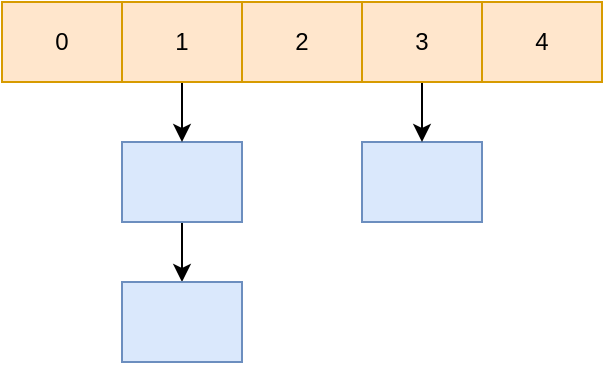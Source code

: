 <mxfile version="15.4.0" type="device" pages="4"><diagram id="0y6dohZ_n-TNoUvVacc3" name="第 1 页"><mxGraphModel dx="946" dy="626" grid="1" gridSize="10" guides="1" tooltips="1" connect="1" arrows="1" fold="1" page="1" pageScale="1" pageWidth="827" pageHeight="1169" math="0" shadow="0"><root><mxCell id="0"/><mxCell id="1" parent="0"/><mxCell id="F4Zua36OByimg7sXZ2TM-32" style="edgeStyle=orthogonalEdgeStyle;rounded=0;orthogonalLoop=1;jettySize=auto;html=1;exitX=0.5;exitY=1;exitDx=0;exitDy=0;entryX=0.5;entryY=0;entryDx=0;entryDy=0;" parent="1" source="F4Zua36OByimg7sXZ2TM-21" target="F4Zua36OByimg7sXZ2TM-22" edge="1"><mxGeometry relative="1" as="geometry"/></mxCell><mxCell id="F4Zua36OByimg7sXZ2TM-21" value="" style="rounded=0;whiteSpace=wrap;html=1;fillColor=#dae8fc;strokeColor=#6c8ebf;" parent="1" vertex="1"><mxGeometry x="240" y="280" width="60" height="40" as="geometry"/></mxCell><mxCell id="F4Zua36OByimg7sXZ2TM-22" value="" style="rounded=0;whiteSpace=wrap;html=1;fillColor=#dae8fc;strokeColor=#6c8ebf;" parent="1" vertex="1"><mxGeometry x="240" y="350" width="60" height="40" as="geometry"/></mxCell><mxCell id="F4Zua36OByimg7sXZ2TM-23" value="" style="rounded=0;whiteSpace=wrap;html=1;fillColor=#dae8fc;strokeColor=#6c8ebf;" parent="1" vertex="1"><mxGeometry x="360" y="280" width="60" height="40" as="geometry"/></mxCell><mxCell id="F4Zua36OByimg7sXZ2TM-25" value="0" style="rounded=0;whiteSpace=wrap;html=1;fillColor=#ffe6cc;strokeColor=#d79b00;" parent="1" vertex="1"><mxGeometry x="180" y="210" width="60" height="40" as="geometry"/></mxCell><mxCell id="F4Zua36OByimg7sXZ2TM-31" style="edgeStyle=orthogonalEdgeStyle;rounded=0;orthogonalLoop=1;jettySize=auto;html=1;exitX=0.5;exitY=1;exitDx=0;exitDy=0;entryX=0.5;entryY=0;entryDx=0;entryDy=0;" parent="1" source="F4Zua36OByimg7sXZ2TM-26" target="F4Zua36OByimg7sXZ2TM-21" edge="1"><mxGeometry relative="1" as="geometry"/></mxCell><mxCell id="F4Zua36OByimg7sXZ2TM-26" value="1" style="rounded=0;whiteSpace=wrap;html=1;fillColor=#ffe6cc;strokeColor=#d79b00;" parent="1" vertex="1"><mxGeometry x="240" y="210" width="60" height="40" as="geometry"/></mxCell><mxCell id="F4Zua36OByimg7sXZ2TM-27" value="2" style="rounded=0;whiteSpace=wrap;html=1;fillColor=#ffe6cc;strokeColor=#d79b00;" parent="1" vertex="1"><mxGeometry x="300" y="210" width="60" height="40" as="geometry"/></mxCell><mxCell id="F4Zua36OByimg7sXZ2TM-33" style="edgeStyle=orthogonalEdgeStyle;rounded=0;orthogonalLoop=1;jettySize=auto;html=1;exitX=0.5;exitY=1;exitDx=0;exitDy=0;entryX=0.5;entryY=0;entryDx=0;entryDy=0;" parent="1" source="F4Zua36OByimg7sXZ2TM-28" target="F4Zua36OByimg7sXZ2TM-23" edge="1"><mxGeometry relative="1" as="geometry"/></mxCell><mxCell id="F4Zua36OByimg7sXZ2TM-28" value="3" style="rounded=0;whiteSpace=wrap;html=1;fillColor=#ffe6cc;strokeColor=#d79b00;" parent="1" vertex="1"><mxGeometry x="360" y="210" width="60" height="40" as="geometry"/></mxCell><mxCell id="F4Zua36OByimg7sXZ2TM-29" value="4" style="rounded=0;whiteSpace=wrap;html=1;fillColor=#ffe6cc;strokeColor=#d79b00;" parent="1" vertex="1"><mxGeometry x="420" y="210" width="60" height="40" as="geometry"/></mxCell></root></mxGraphModel></diagram><diagram id="n3qU4IFIEUoXYi_uXFUv" name="第 2 页"><mxGraphModel dx="946" dy="625" grid="1" gridSize="10" guides="1" tooltips="1" connect="1" arrows="1" fold="1" page="1" pageScale="1" pageWidth="827" pageHeight="1169" math="0" shadow="0"><root><mxCell id="dJUrl8BNTyDDdXSdDqBq-0"/><mxCell id="dJUrl8BNTyDDdXSdDqBq-1" parent="dJUrl8BNTyDDdXSdDqBq-0"/><mxCell id="F-i_hZqGX7k-TdcZRDiE-4" value="" style="rounded=0;whiteSpace=wrap;html=1;fillColor=#ffe6cc;strokeColor=#d79b00;" vertex="1" parent="dJUrl8BNTyDDdXSdDqBq-1"><mxGeometry x="180" y="210" width="60" height="40" as="geometry"/></mxCell><mxCell id="F-i_hZqGX7k-TdcZRDiE-6" value="dnf:1" style="rounded=0;whiteSpace=wrap;html=1;fillColor=#ffe6cc;strokeColor=#d79b00;" vertex="1" parent="dJUrl8BNTyDDdXSdDqBq-1"><mxGeometry x="240" y="210" width="60" height="40" as="geometry"/></mxCell><mxCell id="F-i_hZqGX7k-TdcZRDiE-7" value="" style="rounded=0;whiteSpace=wrap;html=1;fillColor=#ffe6cc;strokeColor=#d79b00;" vertex="1" parent="dJUrl8BNTyDDdXSdDqBq-1"><mxGeometry x="300" y="210" width="60" height="40" as="geometry"/></mxCell><mxCell id="F-i_hZqGX7k-TdcZRDiE-9" value="" style="rounded=0;whiteSpace=wrap;html=1;fillColor=#ffe6cc;strokeColor=#d79b00;" vertex="1" parent="dJUrl8BNTyDDdXSdDqBq-1"><mxGeometry x="360" y="210" width="60" height="40" as="geometry"/></mxCell><mxCell id="F-i_hZqGX7k-TdcZRDiE-10" value="" style="rounded=0;whiteSpace=wrap;html=1;fillColor=#ffe6cc;strokeColor=#d79b00;" vertex="1" parent="dJUrl8BNTyDDdXSdDqBq-1"><mxGeometry x="420" y="210" width="60" height="40" as="geometry"/></mxCell></root></mxGraphModel></diagram><diagram id="gOdS7sG06f9dTQtUNe1x" name="第 3 页"><mxGraphModel dx="946" dy="625" grid="1" gridSize="10" guides="1" tooltips="1" connect="1" arrows="1" fold="1" page="1" pageScale="1" pageWidth="827" pageHeight="1169" math="0" shadow="0"><root><mxCell id="DT4-xf6LfLsDNgXLePI4-0"/><mxCell id="DT4-xf6LfLsDNgXLePI4-1" parent="DT4-xf6LfLsDNgXLePI4-0"/><mxCell id="WAgYm5I5jVjE2ZrCt1np-0" value="" style="rounded=0;whiteSpace=wrap;html=1;fillColor=#ffe6cc;strokeColor=#d79b00;" vertex="1" parent="DT4-xf6LfLsDNgXLePI4-1"><mxGeometry x="180" y="210" width="60" height="40" as="geometry"/></mxCell><mxCell id="WAgYm5I5jVjE2ZrCt1np-1" value="dnf:1" style="rounded=0;whiteSpace=wrap;html=1;fillColor=#ffe6cc;strokeColor=#d79b00;" vertex="1" parent="DT4-xf6LfLsDNgXLePI4-1"><mxGeometry x="240" y="210" width="60" height="40" as="geometry"/></mxCell><mxCell id="WAgYm5I5jVjE2ZrCt1np-2" value="" style="rounded=0;whiteSpace=wrap;html=1;fillColor=#ffe6cc;strokeColor=#d79b00;" vertex="1" parent="DT4-xf6LfLsDNgXLePI4-1"><mxGeometry x="300" y="210" width="60" height="40" as="geometry"/></mxCell><mxCell id="WAgYm5I5jVjE2ZrCt1np-3" value="cf:2" style="rounded=0;whiteSpace=wrap;html=1;fillColor=#ffe6cc;strokeColor=#d79b00;" vertex="1" parent="DT4-xf6LfLsDNgXLePI4-1"><mxGeometry x="360" y="210" width="60" height="40" as="geometry"/></mxCell><mxCell id="WAgYm5I5jVjE2ZrCt1np-4" value="" style="rounded=0;whiteSpace=wrap;html=1;fillColor=#ffe6cc;strokeColor=#d79b00;" vertex="1" parent="DT4-xf6LfLsDNgXLePI4-1"><mxGeometry x="420" y="210" width="60" height="40" as="geometry"/></mxCell></root></mxGraphModel></diagram><diagram id="TRsJGDeMKI1UpzchfOmX" name="第 4 页"><mxGraphModel dx="946" dy="626" grid="1" gridSize="10" guides="1" tooltips="1" connect="1" arrows="1" fold="1" page="1" pageScale="1" pageWidth="827" pageHeight="1169" math="0" shadow="0"><root><mxCell id="Kc1ivSgB6SkeAUtQESJp-0"/><mxCell id="Kc1ivSgB6SkeAUtQESJp-1" parent="Kc1ivSgB6SkeAUtQESJp-0"/><mxCell id="wi533mPapjQnh5WT6Od8-0" value="" style="rounded=0;whiteSpace=wrap;html=1;fillColor=#ffe6cc;strokeColor=#d79b00;" parent="Kc1ivSgB6SkeAUtQESJp-1" vertex="1"><mxGeometry x="180" y="210" width="60" height="40" as="geometry"/></mxCell><mxCell id="wi533mPapjQnh5WT6Od8-6" style="edgeStyle=orthogonalEdgeStyle;rounded=0;orthogonalLoop=1;jettySize=auto;html=1;exitX=0.5;exitY=1;exitDx=0;exitDy=0;entryX=0.5;entryY=0;entryDx=0;entryDy=0;" parent="Kc1ivSgB6SkeAUtQESJp-1" source="wi533mPapjQnh5WT6Od8-1" target="wi533mPapjQnh5WT6Od8-5" edge="1"><mxGeometry relative="1" as="geometry"/></mxCell><mxCell id="wi533mPapjQnh5WT6Od8-1" value="dnf:1" style="rounded=0;whiteSpace=wrap;html=1;fillColor=#ffe6cc;strokeColor=#d79b00;" parent="Kc1ivSgB6SkeAUtQESJp-1" vertex="1"><mxGeometry x="240" y="210" width="60" height="40" as="geometry"/></mxCell><mxCell id="wi533mPapjQnh5WT6Od8-2" value="" style="rounded=0;whiteSpace=wrap;html=1;fillColor=#ffe6cc;strokeColor=#d79b00;" parent="Kc1ivSgB6SkeAUtQESJp-1" vertex="1"><mxGeometry x="300" y="210" width="60" height="40" as="geometry"/></mxCell><mxCell id="wi533mPapjQnh5WT6Od8-3" value="cf:2" style="rounded=0;whiteSpace=wrap;html=1;fillColor=#ffe6cc;strokeColor=#d79b00;" parent="Kc1ivSgB6SkeAUtQESJp-1" vertex="1"><mxGeometry x="360" y="210" width="60" height="40" as="geometry"/></mxCell><mxCell id="wi533mPapjQnh5WT6Od8-4" value="" style="rounded=0;whiteSpace=wrap;html=1;fillColor=#ffe6cc;strokeColor=#d79b00;" parent="Kc1ivSgB6SkeAUtQESJp-1" vertex="1"><mxGeometry x="420" y="210" width="60" height="40" as="geometry"/></mxCell><mxCell id="wi533mPapjQnh5WT6Od8-5" value="lol:3" style="rounded=0;whiteSpace=wrap;html=1;fillColor=#dae8fc;strokeColor=#6c8ebf;" parent="Kc1ivSgB6SkeAUtQESJp-1" vertex="1"><mxGeometry x="240" y="280" width="60" height="40" as="geometry"/></mxCell></root></mxGraphModel></diagram></mxfile>